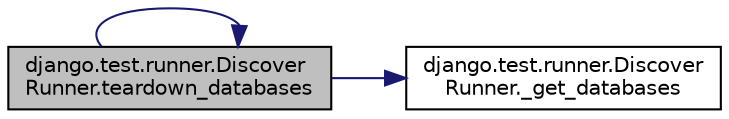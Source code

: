 digraph "django.test.runner.DiscoverRunner.teardown_databases"
{
 // LATEX_PDF_SIZE
  edge [fontname="Helvetica",fontsize="10",labelfontname="Helvetica",labelfontsize="10"];
  node [fontname="Helvetica",fontsize="10",shape=record];
  rankdir="LR";
  Node1 [label="django.test.runner.Discover\lRunner.teardown_databases",height=0.2,width=0.4,color="black", fillcolor="grey75", style="filled", fontcolor="black",tooltip=" "];
  Node1 -> Node2 [color="midnightblue",fontsize="10",style="solid",fontname="Helvetica"];
  Node2 [label="django.test.runner.Discover\lRunner._get_databases",height=0.2,width=0.4,color="black", fillcolor="white", style="filled",URL="$d6/d69/classdjango_1_1test_1_1runner_1_1_discover_runner.html#a3ba878a8f4e56a7f8d19298d61a67ee0",tooltip=" "];
  Node1 -> Node1 [color="midnightblue",fontsize="10",style="solid",fontname="Helvetica"];
}
